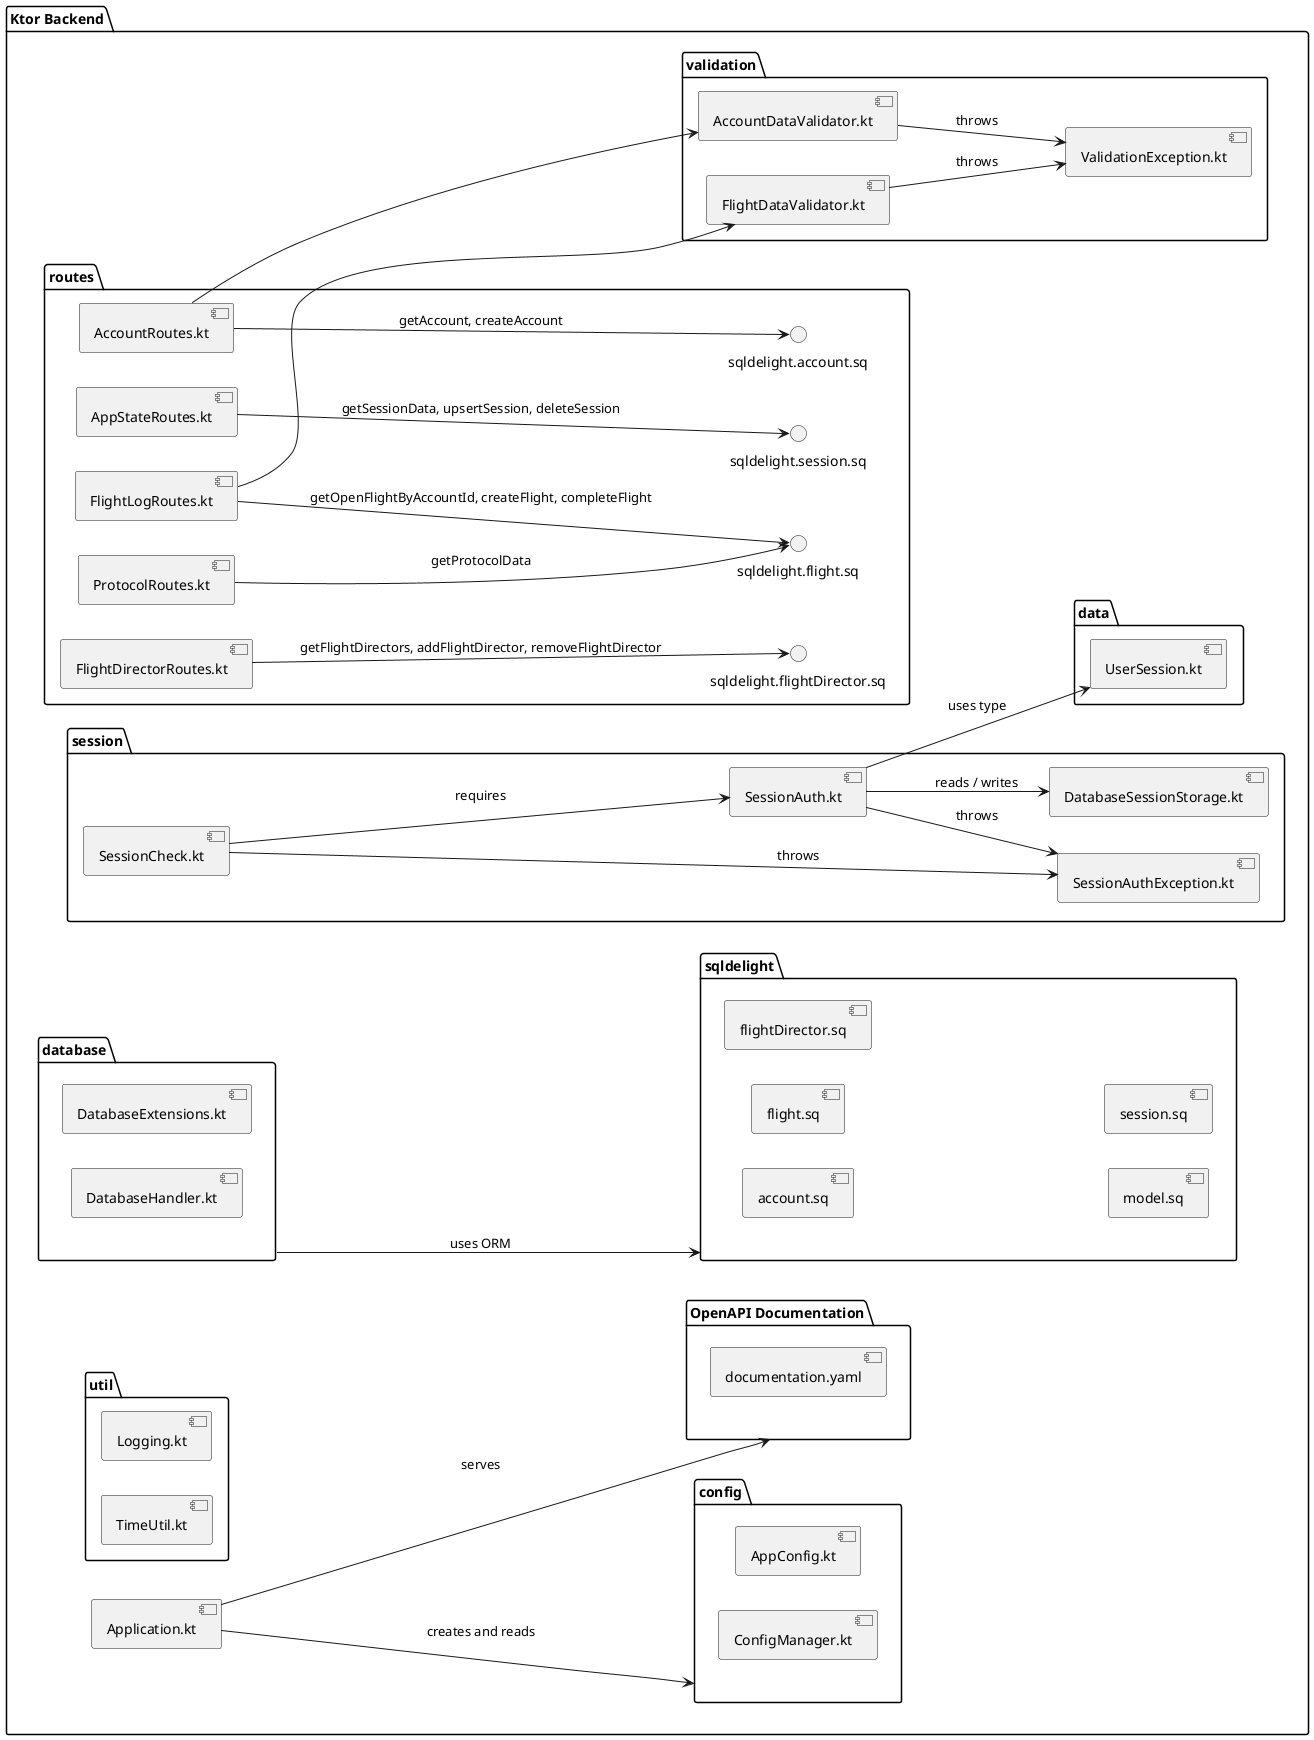@startuml

left to right direction

package "Ktor Backend" {
    [Application.kt]

    package config {
      [AppConfig.kt]
      [ConfigManager.kt]
    }

    package data {
      [UserSession.kt]
    }

    package routes {
      [AccountRoutes.kt] --> sqldelight.account.sq : getAccount, createAccount
      [AppStateRoutes.kt] --> sqldelight.session.sq : getSessionData, upsertSession, deleteSession
      [FlightDirectorRoutes.kt] --> sqldelight.flightDirector.sq : getFlightDirectors, addFlightDirector, removeFlightDirector
      [FlightLogRoutes.kt] --> sqldelight.flight.sq : getOpenFlightByAccountId, createFlight, completeFlight
      [ProtocolRoutes.kt] --> sqldelight.flight.sq : getProtocolData
    }

    package validation {
      [ValidationException.kt]
      [AccountDataValidator.kt] --> [ValidationException.kt] : "throws"
      [FlightDataValidator.kt] --> [ValidationException.kt] : "throws"
    }

    [FlightLogRoutes.kt] --> [FlightDataValidator.kt]
    [AccountRoutes.kt] --> [AccountDataValidator.kt]

    package session {
      [DatabaseSessionStorage.kt]
      [SessionAuth.kt] --> [UserSession.kt] : "uses type"
      [SessionAuth.kt] --> [DatabaseSessionStorage.kt] : "reads / writes"
      [SessionAuthException.kt]
      [SessionCheck.kt] --> [SessionAuth.kt] : "requires"
      [SessionCheck.kt] --> [SessionAuthException.kt] : "throws"
      [SessionAuth.kt] --> [SessionAuthException.kt] : "throws"
    }

    package database {
      [DatabaseExtensions.kt]
      [DatabaseHandler.kt]
    }

    database --> sqldelight : "uses ORM"

    [Application.kt] --> "OpenAPI Documentation" : "serves"
    [Application.kt] --> config : "creates and reads"

    package util {
      [Logging.kt]
      [TimeUtil.kt]
    }
}

package "OpenAPI Documentation" {
  [documentation.yaml]
}

package sqldelight {
  [account.sq]
  [flight.sq]
  [flightDirector.sq]
  [model.sq]
  [session.sq]
}

@enduml
